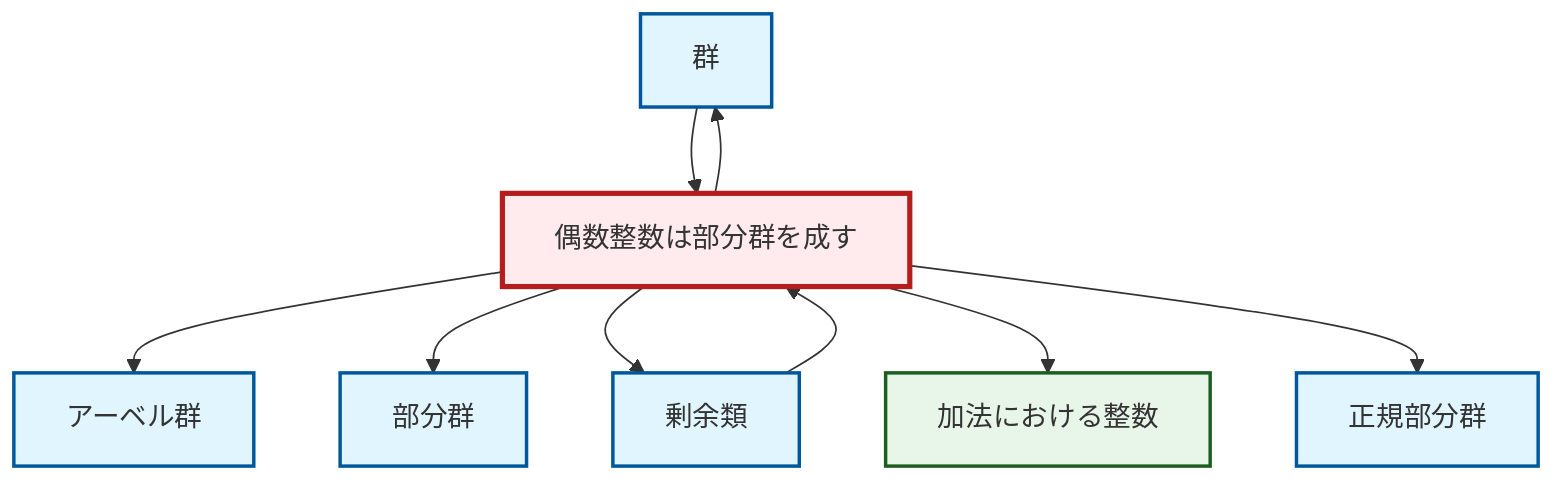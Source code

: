 graph TD
    classDef definition fill:#e1f5fe,stroke:#01579b,stroke-width:2px
    classDef theorem fill:#f3e5f5,stroke:#4a148c,stroke-width:2px
    classDef axiom fill:#fff3e0,stroke:#e65100,stroke-width:2px
    classDef example fill:#e8f5e9,stroke:#1b5e20,stroke-width:2px
    classDef current fill:#ffebee,stroke:#b71c1c,stroke-width:3px
    def-normal-subgroup["正規部分群"]:::definition
    def-group["群"]:::definition
    def-coset["剰余類"]:::definition
    def-subgroup["部分群"]:::definition
    def-abelian-group["アーベル群"]:::definition
    ex-even-integers-subgroup["偶数整数は部分群を成す"]:::example
    ex-integers-addition["加法における整数"]:::example
    ex-even-integers-subgroup --> def-abelian-group
    ex-even-integers-subgroup --> def-subgroup
    ex-even-integers-subgroup --> def-group
    def-coset --> ex-even-integers-subgroup
    ex-even-integers-subgroup --> def-coset
    ex-even-integers-subgroup --> ex-integers-addition
    ex-even-integers-subgroup --> def-normal-subgroup
    def-group --> ex-even-integers-subgroup
    class ex-even-integers-subgroup current